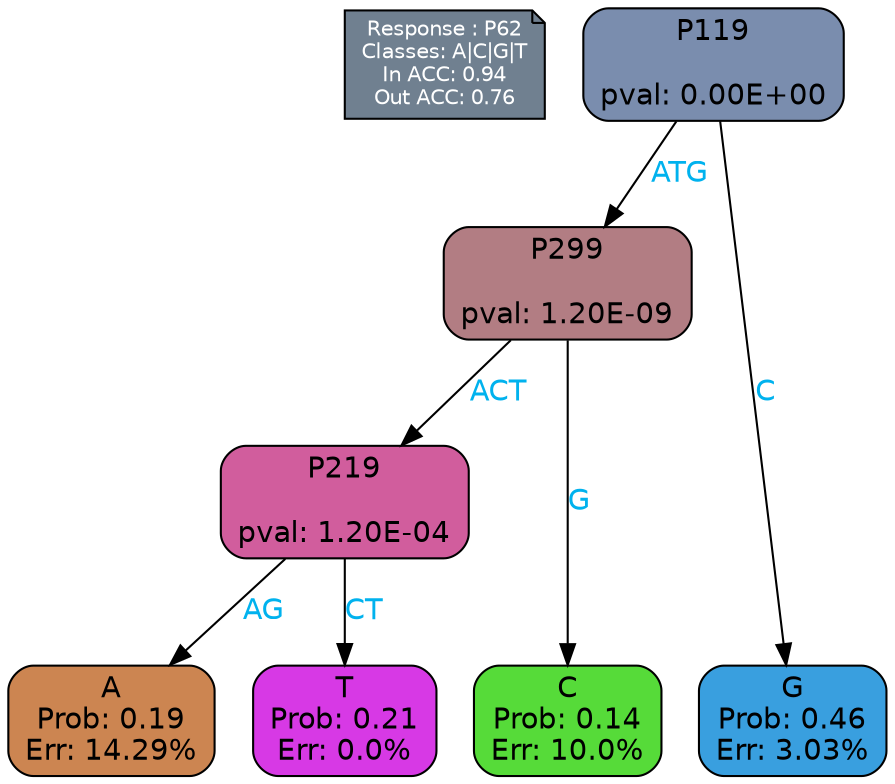 digraph Tree {
node [shape=box, style="filled, rounded", color="black", fontname=helvetica] ;
graph [ranksep=equally, splines=polylines, bgcolor=transparent, dpi=600] ;
edge [fontname=helvetica] ;
LEGEND [label="Response : P62
Classes: A|C|G|T
In ACC: 0.94
Out ACC: 0.76
",shape=note,align=left,style=filled,fillcolor="slategray",fontcolor="white",fontsize=10];1 [label="P119

pval: 0.00E+00", fillcolor="#7a8dae"] ;
2 [label="P299

pval: 1.20E-09", fillcolor="#b27d83"] ;
3 [label="P219

pval: 1.20E-04", fillcolor="#d15d9d"] ;
4 [label="A
Prob: 0.19
Err: 14.29%", fillcolor="#cc8551"] ;
5 [label="T
Prob: 0.21
Err: 0.0%", fillcolor="#d739e5"] ;
6 [label="C
Prob: 0.14
Err: 10.0%", fillcolor="#56db39"] ;
7 [label="G
Prob: 0.46
Err: 3.03%", fillcolor="#399fdf"] ;
1 -> 2 [label="ATG",fontcolor=deepskyblue2] ;
1 -> 7 [label="C",fontcolor=deepskyblue2] ;
2 -> 3 [label="ACT",fontcolor=deepskyblue2] ;
2 -> 6 [label="G",fontcolor=deepskyblue2] ;
3 -> 4 [label="AG",fontcolor=deepskyblue2] ;
3 -> 5 [label="CT",fontcolor=deepskyblue2] ;
{rank = same; 4;5;6;7;}{rank = same; LEGEND;1;}}